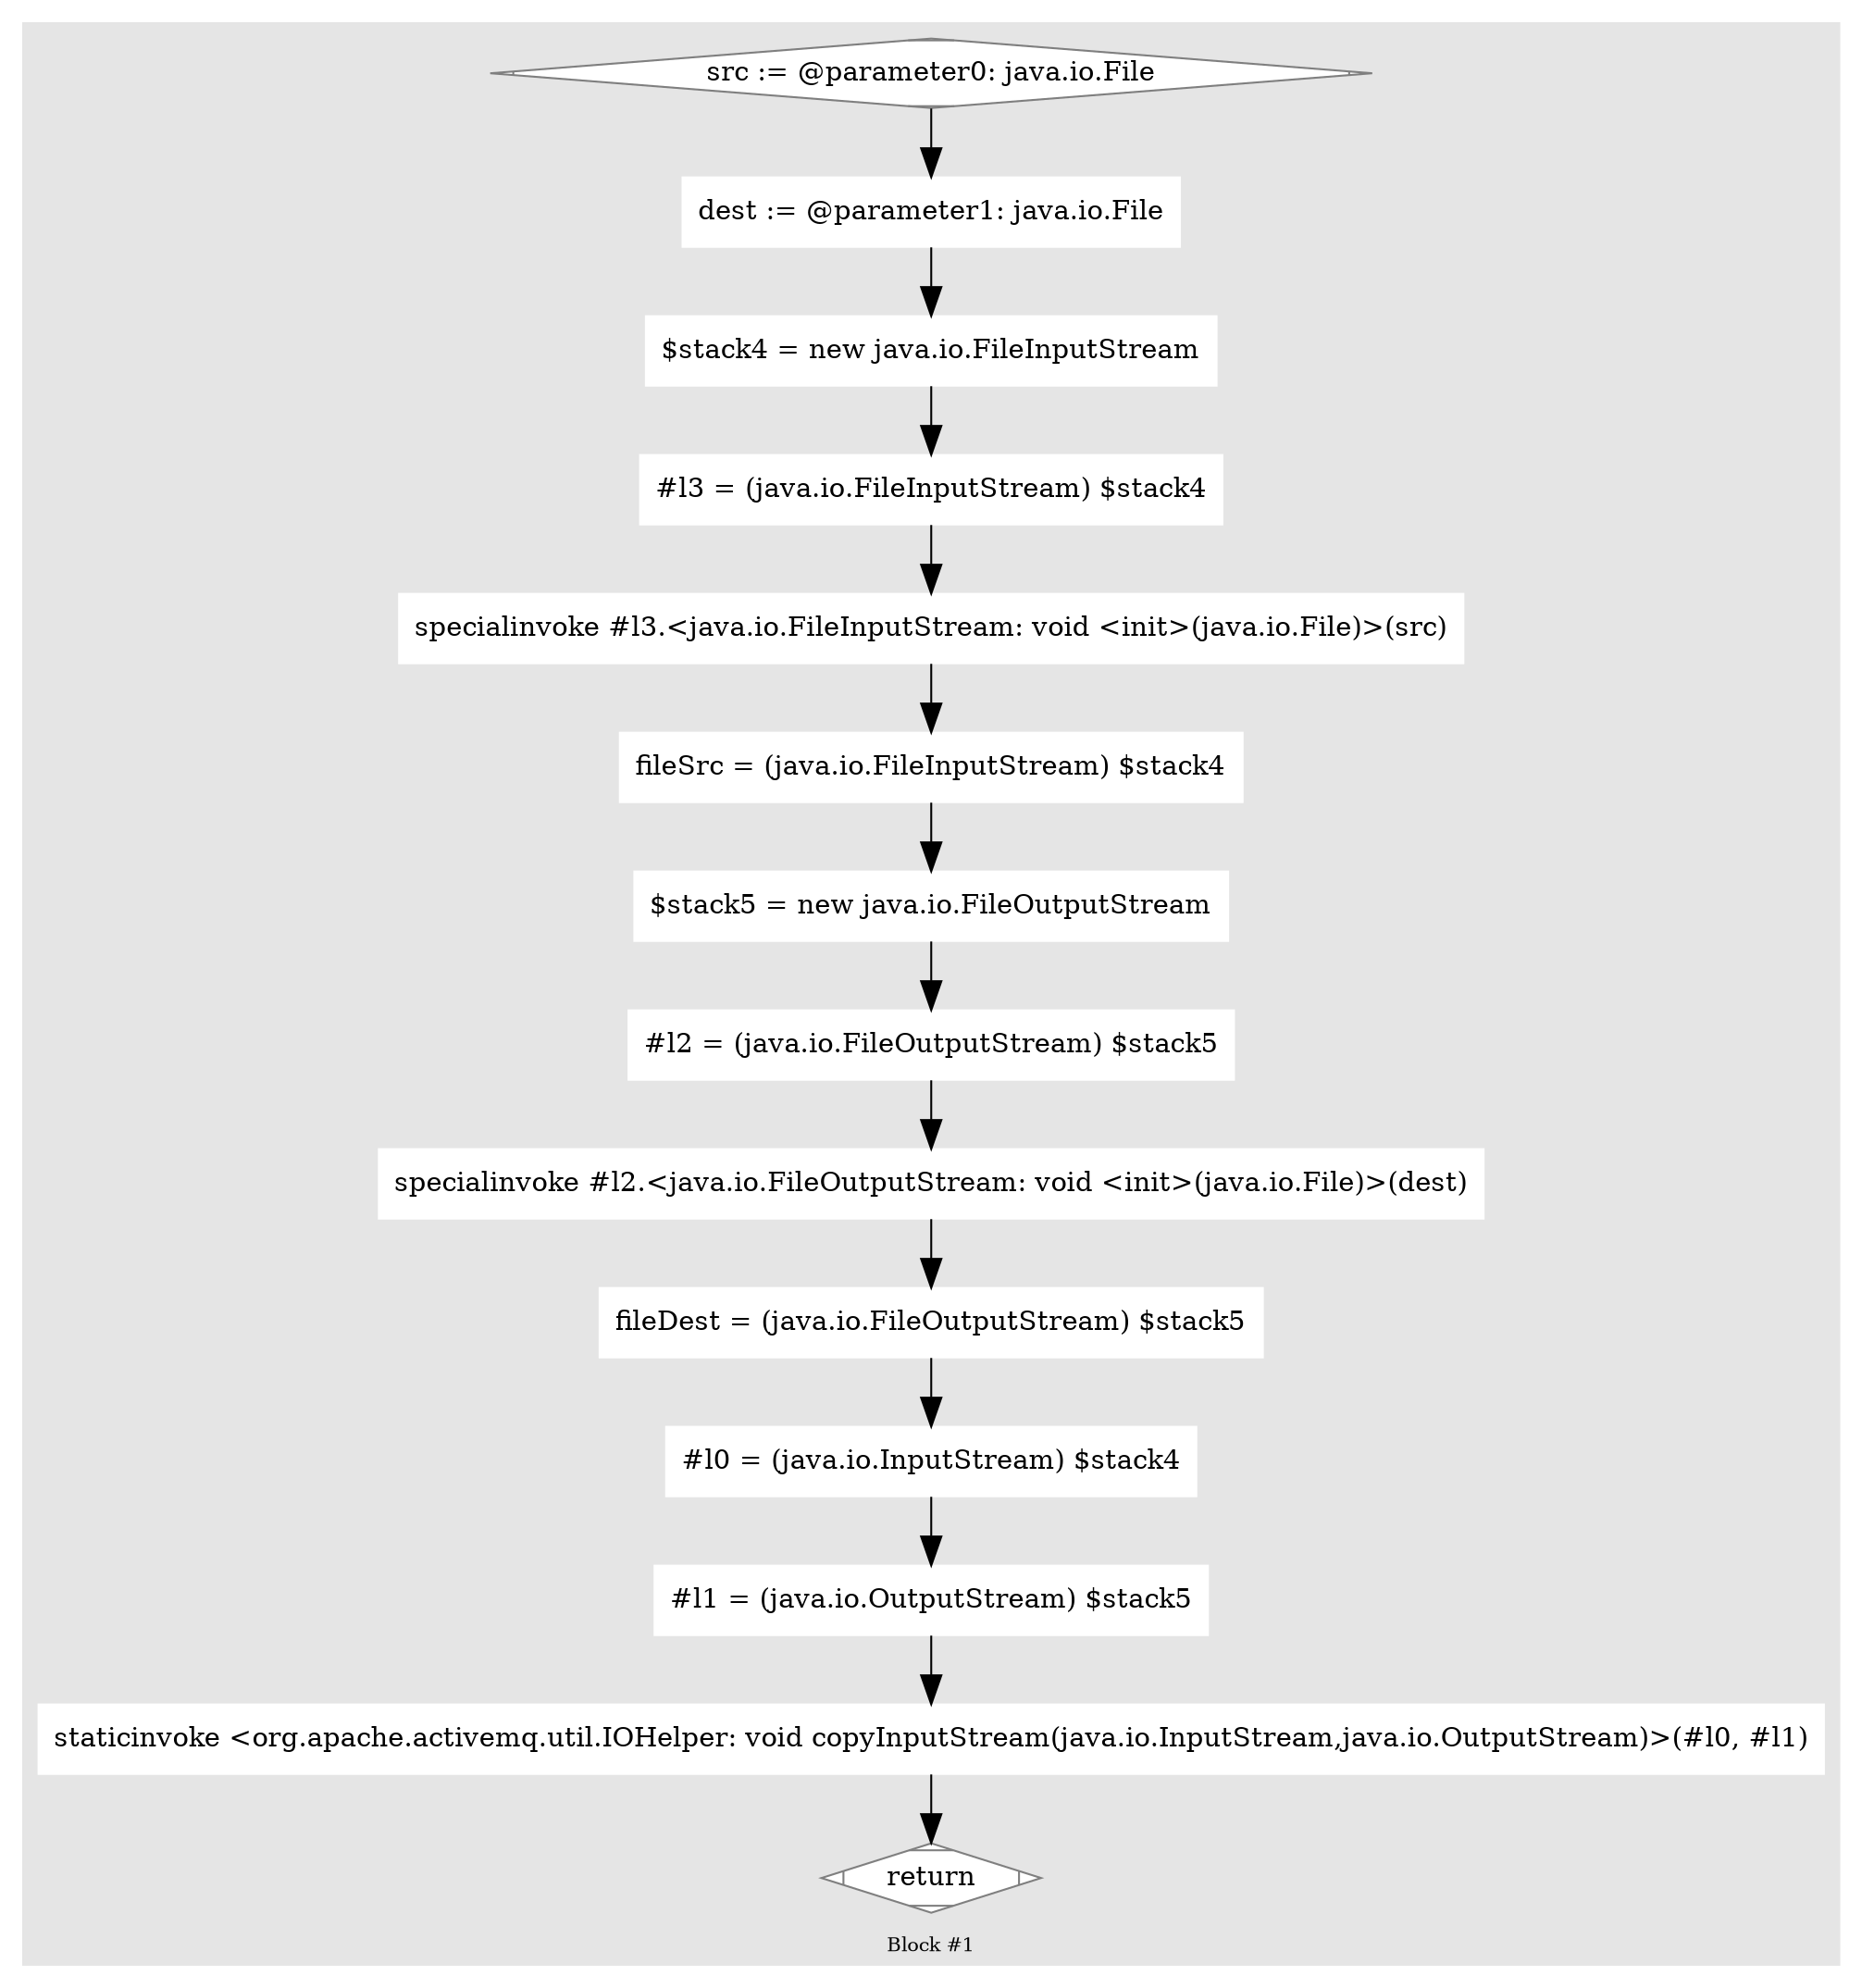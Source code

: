 digraph G {
	compound=true
	labelloc=b
	style=filled
	color=gray90
	node [shape=box,style=filled,color=white]
	edge [fontsize=10,arrowsize=1.5,fontcolor=grey40]
	fontsize=10

//  lines [102: 105] 
	subgraph cluster_918312414 { 
		label = "Block #1"
		294247762[label="src := @parameter0: java.io.File",shape=Mdiamond,color=grey50,fillcolor=white]
		1448061896[label="dest := @parameter1: java.io.File"]
		319644606[label="$stack4 = new java.io.FileInputStream"]
		1827725498[label="#l3 = (java.io.FileInputStream) $stack4"]
		1740797075[label="specialinvoke #l3.&lt;java.io.FileInputStream: void &lt;init&gt;(java.io.File)&gt;(src)"]
		131635550[label="fileSrc = (java.io.FileInputStream) $stack4"]
		1427651360[label="$stack5 = new java.io.FileOutputStream"]
		29183965[label="#l2 = (java.io.FileOutputStream) $stack5"]
		1922464006[label="specialinvoke #l2.&lt;java.io.FileOutputStream: void &lt;init&gt;(java.io.File)&gt;(dest)"]
		1118078504[label="fileDest = (java.io.FileOutputStream) $stack5"]
		1334042472[label="#l0 = (java.io.InputStream) $stack4"]
		904058452[label="#l1 = (java.io.OutputStream) $stack5"]
		2012993836[label="staticinvoke &lt;org.apache.activemq.util.IOHelper: void copyInputStream(java.io.InputStream,java.io.OutputStream)&gt;(#l0, #l1)"]
		320304382[label="return",shape=Mdiamond,color=grey50,fillcolor=white]

		294247762 -> 1448061896 -> 319644606 -> 1827725498 -> 1740797075 -> 131635550 -> 1427651360 -> 29183965 -> 1922464006 -> 1118078504 -> 1334042472 -> 904058452 -> 2012993836 -> 320304382
	}

}